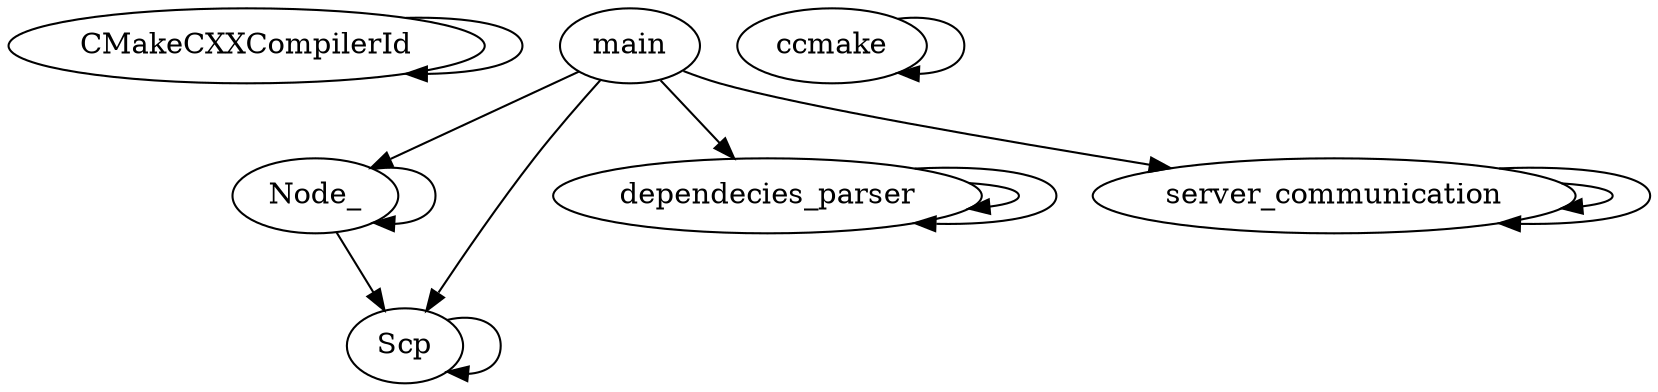 digraph {
CMakeCXXCompilerId->CMakeCXXCompilerId;
Node_->Node_;
Node_->Scp;
Scp->Scp;
ccmake->ccmake;
dependecies_parser->dependecies_parser;
dependecies_parser->dependecies_parser;
main->server_communication;
main->dependecies_parser;
main->Node_;
main->Scp;
server_communication->server_communication;
server_communication->server_communication;
}
